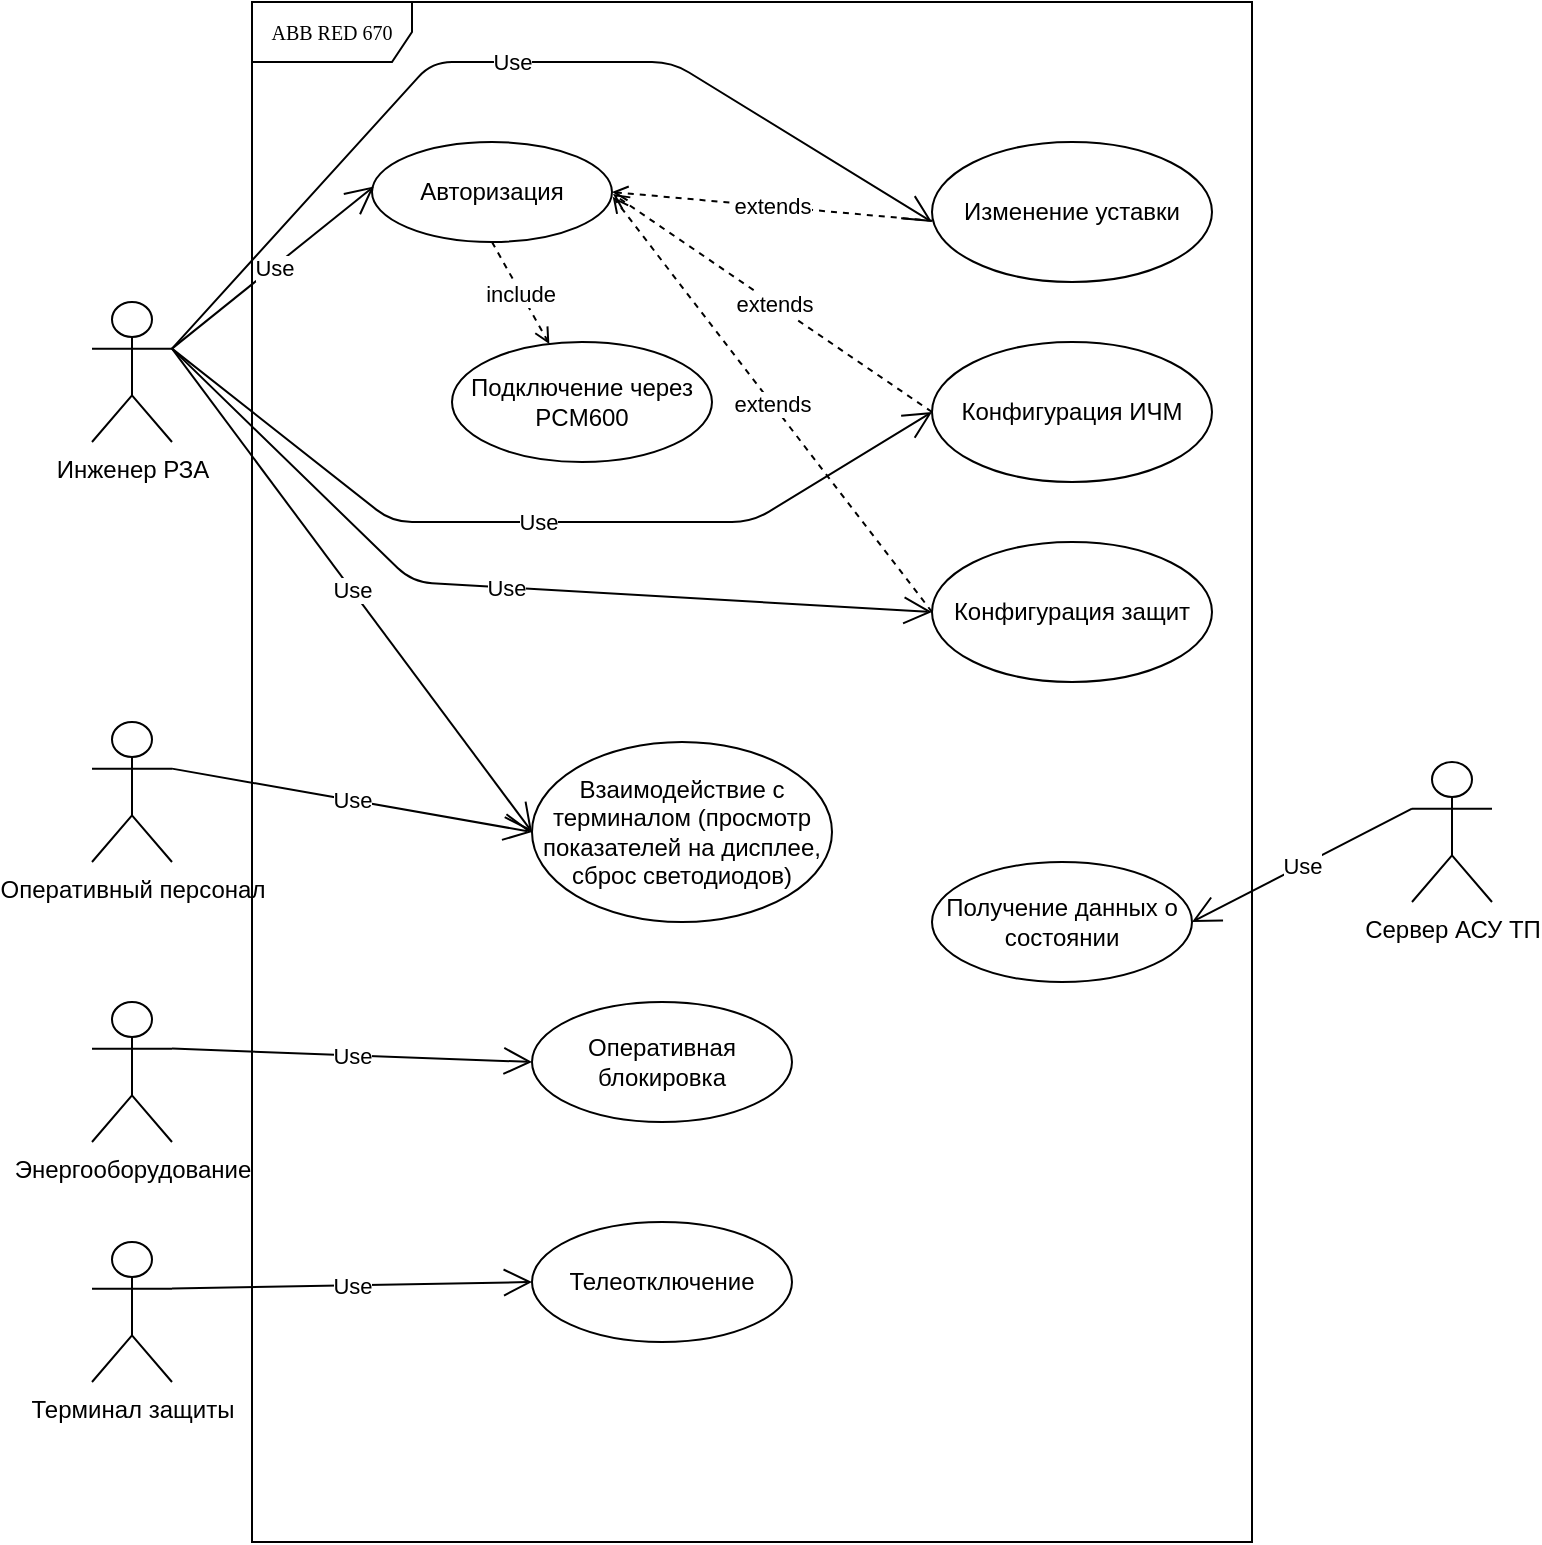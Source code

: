 <mxfile version="13.6.10" type="device"><diagram name="Page-1" id="c4acf3e9-155e-7222-9cf6-157b1a14988f"><mxGraphModel dx="1673" dy="896" grid="1" gridSize="10" guides="1" tooltips="1" connect="1" arrows="1" fold="1" page="1" pageScale="1" pageWidth="827" pageHeight="1169" background="#ffffff" math="0" shadow="0"><root><mxCell id="0"/><mxCell id="1" parent="0"/><mxCell id="17acba5748e5396b-1" value="ABB RED 670" style="shape=umlFrame;whiteSpace=wrap;html=1;rounded=0;shadow=0;comic=0;labelBackgroundColor=none;strokeWidth=1;fontFamily=Verdana;fontSize=10;align=center;width=80;height=30;" parent="1" vertex="1"><mxGeometry x="170" y="30" width="500" height="770" as="geometry"/></mxCell><mxCell id="Tf_DJ0qZdRW2bOFP_lZ6-1" value="Инженер РЗА" style="shape=umlActor;verticalLabelPosition=bottom;verticalAlign=top;html=1;outlineConnect=0;" parent="1" vertex="1"><mxGeometry x="90" y="180" width="40" height="70" as="geometry"/></mxCell><mxCell id="Tf_DJ0qZdRW2bOFP_lZ6-4" value="Авторизация" style="ellipse;whiteSpace=wrap;html=1;" parent="1" vertex="1"><mxGeometry x="230" y="100" width="120" height="50" as="geometry"/></mxCell><mxCell id="Tf_DJ0qZdRW2bOFP_lZ6-5" value="Изменение уставки" style="ellipse;whiteSpace=wrap;html=1;" parent="1" vertex="1"><mxGeometry x="510" y="100" width="140" height="70" as="geometry"/></mxCell><mxCell id="Tf_DJ0qZdRW2bOFP_lZ6-7" value="" style="endArrow=open;exitX=0.002;exitY=0.563;exitDx=0;exitDy=0;entryX=1;entryY=0.5;entryDx=0;entryDy=0;html=1;dashed=1;endFill=0;exitPerimeter=0;" parent="1" source="Tf_DJ0qZdRW2bOFP_lZ6-5" target="Tf_DJ0qZdRW2bOFP_lZ6-4" edge="1"><mxGeometry relative="1" as="geometry"><mxPoint x="460.0" y="160.0" as="sourcePoint"/><mxPoint x="600.0" y="160.0" as="targetPoint"/></mxGeometry></mxCell><mxCell id="Tf_DJ0qZdRW2bOFP_lZ6-8" value="extends" style="edgeLabel;resizable=0;html=1;align=center;verticalAlign=middle;" parent="Tf_DJ0qZdRW2bOFP_lZ6-7" connectable="0" vertex="1"><mxGeometry relative="1" as="geometry"/></mxCell><mxCell id="Tf_DJ0qZdRW2bOFP_lZ6-10" value="" style="endArrow=open;html=1;dashed=1;endFill=0;exitX=0.5;exitY=1;exitDx=0;exitDy=0;" parent="1" source="Tf_DJ0qZdRW2bOFP_lZ6-4" target="Tf_DJ0qZdRW2bOFP_lZ6-23" edge="1"><mxGeometry relative="1" as="geometry"><mxPoint x="475" y="350.34" as="sourcePoint"/><mxPoint x="335.0" y="350.0" as="targetPoint"/></mxGeometry></mxCell><mxCell id="Tf_DJ0qZdRW2bOFP_lZ6-11" value="include" style="edgeLabel;resizable=0;html=1;align=center;verticalAlign=middle;" parent="Tf_DJ0qZdRW2bOFP_lZ6-10" connectable="0" vertex="1"><mxGeometry relative="1" as="geometry"/></mxCell><mxCell id="Tf_DJ0qZdRW2bOFP_lZ6-12" value="Конфигурация ИЧМ" style="ellipse;whiteSpace=wrap;html=1;" parent="1" vertex="1"><mxGeometry x="510" y="200" width="140" height="70" as="geometry"/></mxCell><mxCell id="Tf_DJ0qZdRW2bOFP_lZ6-17" value="Use" style="endArrow=open;endSize=12;html=1;entryX=0.008;entryY=0.444;entryDx=0;entryDy=0;entryPerimeter=0;exitX=1;exitY=0.333;exitDx=0;exitDy=0;exitPerimeter=0;" parent="1" source="Tf_DJ0qZdRW2bOFP_lZ6-1" target="Tf_DJ0qZdRW2bOFP_lZ6-4" edge="1"><mxGeometry width="160" relative="1" as="geometry"><mxPoint x="130" y="215" as="sourcePoint"/><mxPoint x="290" y="214.66" as="targetPoint"/></mxGeometry></mxCell><mxCell id="Tf_DJ0qZdRW2bOFP_lZ6-18" value="Use" style="endArrow=open;endSize=12;html=1;exitX=1;exitY=0.333;exitDx=0;exitDy=0;exitPerimeter=0;" parent="1" source="Tf_DJ0qZdRW2bOFP_lZ6-1" edge="1"><mxGeometry width="160" relative="1" as="geometry"><mxPoint x="190" y="303.92" as="sourcePoint"/><mxPoint x="510" y="235" as="targetPoint"/><Array as="points"><mxPoint x="240" y="290"/><mxPoint x="420" y="290"/></Array></mxGeometry></mxCell><mxCell id="Tf_DJ0qZdRW2bOFP_lZ6-20" value="Use" style="endArrow=open;endSize=12;html=1;exitX=1;exitY=0.333;exitDx=0;exitDy=0;exitPerimeter=0;" parent="1" source="Tf_DJ0qZdRW2bOFP_lZ6-1" edge="1"><mxGeometry width="160" relative="1" as="geometry"><mxPoint x="120" y="70.003" as="sourcePoint"/><mxPoint x="510" y="140" as="targetPoint"/><Array as="points"><mxPoint x="260" y="60"/><mxPoint x="380" y="60"/></Array></mxGeometry></mxCell><mxCell id="Tf_DJ0qZdRW2bOFP_lZ6-21" value="" style="endArrow=open;entryX=1.004;entryY=0.52;entryDx=0;entryDy=0;html=1;dashed=1;endFill=0;entryPerimeter=0;exitX=0;exitY=0.5;exitDx=0;exitDy=0;" parent="1" source="Tf_DJ0qZdRW2bOFP_lZ6-12" target="Tf_DJ0qZdRW2bOFP_lZ6-4" edge="1"><mxGeometry relative="1" as="geometry"><mxPoint x="510" y="245" as="sourcePoint"/><mxPoint x="380.0" y="150" as="targetPoint"/></mxGeometry></mxCell><mxCell id="Tf_DJ0qZdRW2bOFP_lZ6-22" value="extends" style="edgeLabel;resizable=0;html=1;align=center;verticalAlign=middle;" parent="Tf_DJ0qZdRW2bOFP_lZ6-21" connectable="0" vertex="1"><mxGeometry relative="1" as="geometry"/></mxCell><mxCell id="Tf_DJ0qZdRW2bOFP_lZ6-23" value="Подключение через PCM600" style="ellipse;whiteSpace=wrap;html=1;" parent="1" vertex="1"><mxGeometry x="270" y="200" width="130" height="60" as="geometry"/></mxCell><mxCell id="Tf_DJ0qZdRW2bOFP_lZ6-24" value="Конфигурация защит" style="ellipse;whiteSpace=wrap;html=1;" parent="1" vertex="1"><mxGeometry x="510" y="300" width="140" height="70" as="geometry"/></mxCell><mxCell id="Tf_DJ0qZdRW2bOFP_lZ6-26" value="" style="endArrow=open;entryX=1.003;entryY=0.547;entryDx=0;entryDy=0;html=1;dashed=1;endFill=0;entryPerimeter=0;exitX=0;exitY=0.5;exitDx=0;exitDy=0;" parent="1" source="Tf_DJ0qZdRW2bOFP_lZ6-24" target="Tf_DJ0qZdRW2bOFP_lZ6-4" edge="1"><mxGeometry relative="1" as="geometry"><mxPoint x="509.52" y="279" as="sourcePoint"/><mxPoint x="350" y="170" as="targetPoint"/></mxGeometry></mxCell><mxCell id="Tf_DJ0qZdRW2bOFP_lZ6-27" value="extends" style="edgeLabel;resizable=0;html=1;align=center;verticalAlign=middle;" parent="Tf_DJ0qZdRW2bOFP_lZ6-26" connectable="0" vertex="1"><mxGeometry relative="1" as="geometry"/></mxCell><mxCell id="Tf_DJ0qZdRW2bOFP_lZ6-32" value="Use" style="endArrow=open;endSize=12;html=1;exitX=1;exitY=0.333;exitDx=0;exitDy=0;exitPerimeter=0;entryX=0;entryY=0.5;entryDx=0;entryDy=0;" parent="1" source="Tf_DJ0qZdRW2bOFP_lZ6-1" target="Tf_DJ0qZdRW2bOFP_lZ6-24" edge="1"><mxGeometry width="160" relative="1" as="geometry"><mxPoint x="364" y="417.8" as="sourcePoint"/><mxPoint x="510" y="330" as="targetPoint"/><Array as="points"><mxPoint x="250" y="320"/></Array></mxGeometry></mxCell><mxCell id="Tf_DJ0qZdRW2bOFP_lZ6-33" value="Терминал защиты" style="shape=umlActor;verticalLabelPosition=bottom;verticalAlign=top;html=1;outlineConnect=0;" parent="1" vertex="1"><mxGeometry x="90" y="650" width="40" height="70" as="geometry"/></mxCell><mxCell id="Tf_DJ0qZdRW2bOFP_lZ6-34" value="Оперативный персонал" style="shape=umlActor;verticalLabelPosition=bottom;verticalAlign=top;html=1;outlineConnect=0;" parent="1" vertex="1"><mxGeometry x="90" y="390" width="40" height="70" as="geometry"/></mxCell><mxCell id="Tf_DJ0qZdRW2bOFP_lZ6-35" value="Энергооборудование" style="shape=umlActor;verticalLabelPosition=bottom;verticalAlign=top;html=1;outlineConnect=0;" parent="1" vertex="1"><mxGeometry x="90" y="530" width="40" height="70" as="geometry"/></mxCell><mxCell id="Tf_DJ0qZdRW2bOFP_lZ6-36" value="Взаимодействие с терминалом (просмотр показателей на дисплее, сброс светодиодов)" style="ellipse;whiteSpace=wrap;html=1;" parent="1" vertex="1"><mxGeometry x="310" y="400" width="150" height="90" as="geometry"/></mxCell><mxCell id="Tf_DJ0qZdRW2bOFP_lZ6-37" value="Use" style="endArrow=open;endSize=12;html=1;entryX=0;entryY=0.5;entryDx=0;entryDy=0;exitX=1;exitY=0.333;exitDx=0;exitDy=0;exitPerimeter=0;" parent="1" source="Tf_DJ0qZdRW2bOFP_lZ6-1" target="Tf_DJ0qZdRW2bOFP_lZ6-36" edge="1"><mxGeometry width="160" relative="1" as="geometry"><mxPoint x="130" y="200" as="sourcePoint"/><mxPoint x="240.96" y="132.2" as="targetPoint"/></mxGeometry></mxCell><mxCell id="Tf_DJ0qZdRW2bOFP_lZ6-38" value="Use" style="endArrow=open;endSize=12;html=1;exitX=1;exitY=0.333;exitDx=0;exitDy=0;exitPerimeter=0;entryX=0;entryY=0.5;entryDx=0;entryDy=0;" parent="1" source="Tf_DJ0qZdRW2bOFP_lZ6-34" target="Tf_DJ0qZdRW2bOFP_lZ6-36" edge="1"><mxGeometry width="160" relative="1" as="geometry"><mxPoint x="140" y="213.333" as="sourcePoint"/><mxPoint x="310" y="450" as="targetPoint"/></mxGeometry></mxCell><mxCell id="Tf_DJ0qZdRW2bOFP_lZ6-39" value="Оперативная блокировка" style="ellipse;whiteSpace=wrap;html=1;" parent="1" vertex="1"><mxGeometry x="310" y="530" width="130" height="60" as="geometry"/></mxCell><mxCell id="Tf_DJ0qZdRW2bOFP_lZ6-40" value="Use" style="endArrow=open;endSize=12;html=1;exitX=1;exitY=0.333;exitDx=0;exitDy=0;exitPerimeter=0;entryX=0;entryY=0.5;entryDx=0;entryDy=0;" parent="1" source="Tf_DJ0qZdRW2bOFP_lZ6-35" target="Tf_DJ0qZdRW2bOFP_lZ6-39" edge="1"><mxGeometry width="160" relative="1" as="geometry"><mxPoint x="150" y="570.003" as="sourcePoint"/><mxPoint x="230" y="581.67" as="targetPoint"/></mxGeometry></mxCell><mxCell id="Tf_DJ0qZdRW2bOFP_lZ6-44" value="Телеотключение" style="ellipse;whiteSpace=wrap;html=1;" parent="1" vertex="1"><mxGeometry x="310" y="640" width="130" height="60" as="geometry"/></mxCell><mxCell id="Tf_DJ0qZdRW2bOFP_lZ6-45" value="Use" style="endArrow=open;endSize=12;html=1;exitX=1;exitY=0.333;exitDx=0;exitDy=0;exitPerimeter=0;entryX=0;entryY=0.5;entryDx=0;entryDy=0;" parent="1" source="Tf_DJ0qZdRW2bOFP_lZ6-33" target="Tf_DJ0qZdRW2bOFP_lZ6-44" edge="1"><mxGeometry width="160" relative="1" as="geometry"><mxPoint x="160" y="673.333" as="sourcePoint"/><mxPoint x="340" y="660" as="targetPoint"/></mxGeometry></mxCell><mxCell id="Tf_DJ0qZdRW2bOFP_lZ6-46" value="Сервер АСУ ТП" style="shape=umlActor;verticalLabelPosition=bottom;verticalAlign=top;html=1;outlineConnect=0;" parent="1" vertex="1"><mxGeometry x="750" y="410" width="40" height="70" as="geometry"/></mxCell><mxCell id="Tf_DJ0qZdRW2bOFP_lZ6-47" value="Получение данных о состоянии" style="ellipse;whiteSpace=wrap;html=1;" parent="1" vertex="1"><mxGeometry x="510" y="460" width="130" height="60" as="geometry"/></mxCell><mxCell id="Tf_DJ0qZdRW2bOFP_lZ6-48" value="Use" style="endArrow=open;endSize=12;html=1;exitX=0;exitY=0.333;exitDx=0;exitDy=0;exitPerimeter=0;entryX=1;entryY=0.5;entryDx=0;entryDy=0;" parent="1" source="Tf_DJ0qZdRW2bOFP_lZ6-46" target="Tf_DJ0qZdRW2bOFP_lZ6-47" edge="1"><mxGeometry width="160" relative="1" as="geometry"><mxPoint x="690" y="580.003" as="sourcePoint"/><mxPoint x="870" y="611.67" as="targetPoint"/></mxGeometry></mxCell></root></mxGraphModel></diagram></mxfile>